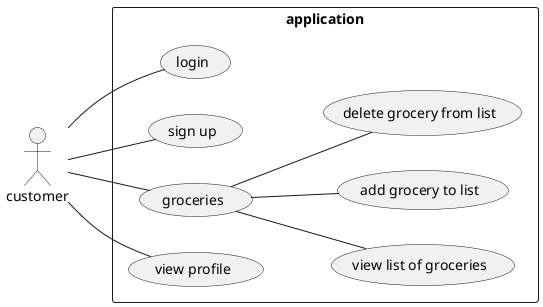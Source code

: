 @startuml
left to right direction
skinparam packageStyle rectangle
actor customer
rectangle application {
  customer -- (login)
  customer -- (sign up)
  customer -- (groceries)
  customer -- (view profile)
  (groceries) -- (view list of groceries)
  (groceries) -- (add grocery to list)
  (groceries) -- (delete grocery from list)
}
@enduml